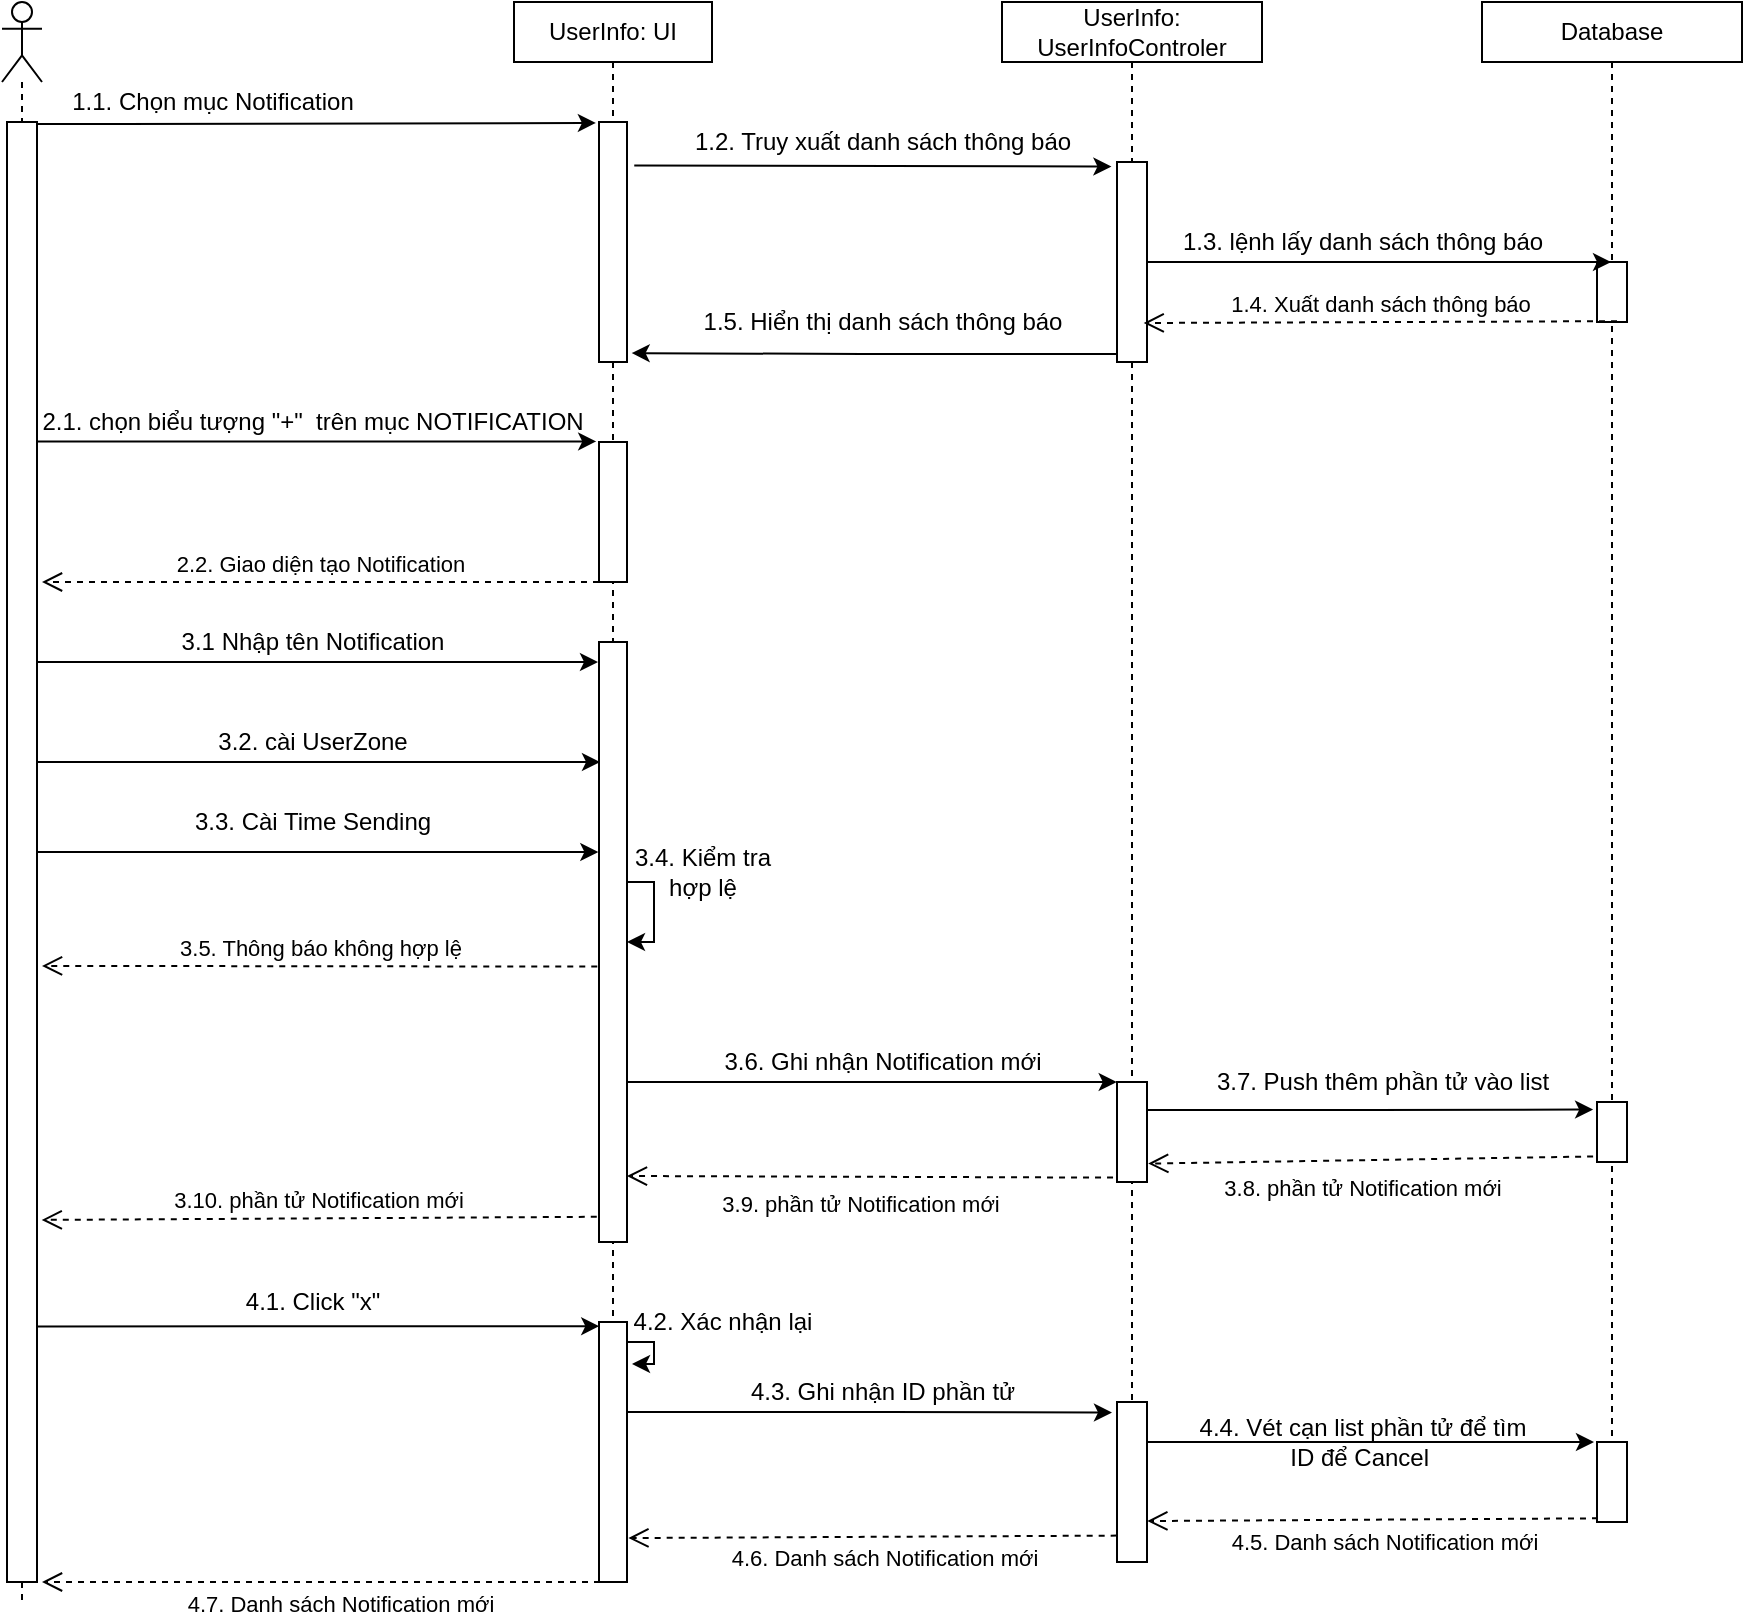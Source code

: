 <mxfile version="13.10.0" type="device"><diagram id="kgpKYQtTHZ0yAKxKKP6v" name="Page-1"><mxGraphModel dx="2031" dy="996" grid="1" gridSize="10" guides="1" tooltips="1" connect="1" arrows="1" fold="1" page="1" pageScale="1" pageWidth="850" pageHeight="1100" math="0" shadow="0"><root><mxCell id="0"/><mxCell id="1" parent="0"/><mxCell id="ZZMjoZreeCs_rjwU3A6A-3" value="" style="shape=umlLifeline;participant=umlActor;perimeter=lifelinePerimeter;whiteSpace=wrap;html=1;container=1;collapsible=0;recursiveResize=0;verticalAlign=top;spacingTop=36;outlineConnect=0;" parent="1" vertex="1"><mxGeometry x="70" y="40" width="20" height="800" as="geometry"/></mxCell><mxCell id="ZZMjoZreeCs_rjwU3A6A-4" value="" style="html=1;points=[];perimeter=orthogonalPerimeter;" parent="ZZMjoZreeCs_rjwU3A6A-3" vertex="1"><mxGeometry x="2.5" y="60" width="15" height="730" as="geometry"/></mxCell><mxCell id="ZZMjoZreeCs_rjwU3A6A-6" value="UserInfo: UI" style="shape=umlLifeline;perimeter=lifelinePerimeter;whiteSpace=wrap;html=1;container=1;collapsible=0;recursiveResize=0;outlineConnect=0;size=30;" parent="1" vertex="1"><mxGeometry x="326" y="40" width="99" height="790" as="geometry"/></mxCell><mxCell id="ZZMjoZreeCs_rjwU3A6A-10" value="" style="html=1;points=[];perimeter=orthogonalPerimeter;" parent="ZZMjoZreeCs_rjwU3A6A-6" vertex="1"><mxGeometry x="42.5" y="60" width="14" height="120" as="geometry"/></mxCell><mxCell id="ZZMjoZreeCs_rjwU3A6A-30" value="" style="html=1;points=[];perimeter=orthogonalPerimeter;" parent="ZZMjoZreeCs_rjwU3A6A-6" vertex="1"><mxGeometry x="42.5" y="320" width="14" height="300" as="geometry"/></mxCell><mxCell id="ZZMjoZreeCs_rjwU3A6A-45" value="" style="html=1;points=[];perimeter=orthogonalPerimeter;" parent="ZZMjoZreeCs_rjwU3A6A-6" vertex="1"><mxGeometry x="42.5" y="220" width="14" height="70" as="geometry"/></mxCell><mxCell id="loVQ10dZN8ndOhP9VWPE-13" style="edgeStyle=orthogonalEdgeStyle;rounded=0;orthogonalLoop=1;jettySize=auto;html=1;" parent="ZZMjoZreeCs_rjwU3A6A-6" source="ZZMjoZreeCs_rjwU3A6A-30" target="ZZMjoZreeCs_rjwU3A6A-30" edge="1"><mxGeometry relative="1" as="geometry"><mxPoint x="120" y="390" as="targetPoint"/><Array as="points"><mxPoint x="70" y="440"/><mxPoint x="70" y="470"/></Array></mxGeometry></mxCell><mxCell id="loVQ10dZN8ndOhP9VWPE-26" value="" style="html=1;points=[];perimeter=orthogonalPerimeter;" parent="ZZMjoZreeCs_rjwU3A6A-6" vertex="1"><mxGeometry x="42.5" y="660" width="14" height="130" as="geometry"/></mxCell><mxCell id="loVQ10dZN8ndOhP9VWPE-36" style="edgeStyle=orthogonalEdgeStyle;rounded=0;orthogonalLoop=1;jettySize=auto;html=1;" parent="ZZMjoZreeCs_rjwU3A6A-6" source="loVQ10dZN8ndOhP9VWPE-26" edge="1"><mxGeometry relative="1" as="geometry"><mxPoint x="59" y="681" as="targetPoint"/><Array as="points"><mxPoint x="70" y="670"/><mxPoint x="70" y="681"/><mxPoint x="59" y="681"/></Array></mxGeometry></mxCell><mxCell id="ZZMjoZreeCs_rjwU3A6A-12" value="UserInfo:&lt;br&gt;UserInfoControler" style="shape=umlLifeline;perimeter=lifelinePerimeter;whiteSpace=wrap;html=1;container=1;collapsible=0;recursiveResize=0;outlineConnect=0;size=30;" parent="1" vertex="1"><mxGeometry x="570" y="40" width="130" height="780" as="geometry"/></mxCell><mxCell id="ZZMjoZreeCs_rjwU3A6A-13" value="" style="html=1;points=[];perimeter=orthogonalPerimeter;" parent="ZZMjoZreeCs_rjwU3A6A-12" vertex="1"><mxGeometry x="57.5" y="80" width="15" height="100" as="geometry"/></mxCell><mxCell id="ZZMjoZreeCs_rjwU3A6A-32" value="" style="html=1;points=[];perimeter=orthogonalPerimeter;" parent="ZZMjoZreeCs_rjwU3A6A-12" vertex="1"><mxGeometry x="57.5" y="540" width="15" height="50" as="geometry"/></mxCell><mxCell id="loVQ10dZN8ndOhP9VWPE-30" value="" style="html=1;points=[];perimeter=orthogonalPerimeter;" parent="ZZMjoZreeCs_rjwU3A6A-12" vertex="1"><mxGeometry x="57.5" y="700" width="15" height="80" as="geometry"/></mxCell><mxCell id="ZZMjoZreeCs_rjwU3A6A-24" value="Database" style="shape=umlLifeline;perimeter=lifelinePerimeter;whiteSpace=wrap;html=1;container=1;collapsible=0;recursiveResize=0;outlineConnect=0;size=30;" parent="1" vertex="1"><mxGeometry x="810" y="40" width="130" height="760" as="geometry"/></mxCell><mxCell id="ZZMjoZreeCs_rjwU3A6A-37" value="" style="html=1;points=[];perimeter=orthogonalPerimeter;" parent="ZZMjoZreeCs_rjwU3A6A-24" vertex="1"><mxGeometry x="57.5" y="130" width="15" height="30" as="geometry"/></mxCell><mxCell id="loVQ10dZN8ndOhP9VWPE-19" value="" style="html=1;points=[];perimeter=orthogonalPerimeter;" parent="ZZMjoZreeCs_rjwU3A6A-24" vertex="1"><mxGeometry x="57.5" y="550" width="15" height="30" as="geometry"/></mxCell><mxCell id="loVQ10dZN8ndOhP9VWPE-33" value="" style="html=1;points=[];perimeter=orthogonalPerimeter;" parent="ZZMjoZreeCs_rjwU3A6A-24" vertex="1"><mxGeometry x="57.5" y="720" width="15" height="40" as="geometry"/></mxCell><mxCell id="ZZMjoZreeCs_rjwU3A6A-35" style="edgeStyle=orthogonalEdgeStyle;rounded=0;orthogonalLoop=1;jettySize=auto;html=1;" parent="1" source="ZZMjoZreeCs_rjwU3A6A-13" target="ZZMjoZreeCs_rjwU3A6A-24" edge="1"><mxGeometry relative="1" as="geometry"><mxPoint x="780" y="170" as="targetPoint"/><Array as="points"><mxPoint x="780" y="170"/><mxPoint x="780" y="170"/></Array></mxGeometry></mxCell><mxCell id="ZZMjoZreeCs_rjwU3A6A-36" value="1.3. lệnh lấy danh sách thông báo" style="text;html=1;align=center;verticalAlign=middle;resizable=0;points=[];autosize=1;" parent="1" vertex="1"><mxGeometry x="650" y="150" width="200" height="20" as="geometry"/></mxCell><mxCell id="ZZMjoZreeCs_rjwU3A6A-39" style="edgeStyle=orthogonalEdgeStyle;rounded=0;orthogonalLoop=1;jettySize=auto;html=1;entryX=-0.111;entryY=0.004;entryDx=0;entryDy=0;entryPerimeter=0;" parent="1" source="ZZMjoZreeCs_rjwU3A6A-4" target="ZZMjoZreeCs_rjwU3A6A-10" edge="1"><mxGeometry relative="1" as="geometry"><Array as="points"><mxPoint x="130" y="101"/><mxPoint x="130" y="101"/></Array></mxGeometry></mxCell><mxCell id="ZZMjoZreeCs_rjwU3A6A-40" value="1.1. Chọn mục Notification" style="text;html=1;align=center;verticalAlign=middle;resizable=0;points=[];autosize=1;" parent="1" vertex="1"><mxGeometry x="95" y="80" width="160" height="20" as="geometry"/></mxCell><mxCell id="ZZMjoZreeCs_rjwU3A6A-41" value="1.4. Xuất danh sách thông báo" style="html=1;verticalAlign=bottom;endArrow=open;dashed=1;endSize=8;exitX=0.667;exitY=0.986;exitDx=0;exitDy=0;exitPerimeter=0;entryX=0.889;entryY=0.025;entryDx=0;entryDy=0;entryPerimeter=0;" parent="1" source="ZZMjoZreeCs_rjwU3A6A-37" edge="1"><mxGeometry relative="1" as="geometry"><mxPoint x="440" y="200" as="sourcePoint"/><mxPoint x="640.835" y="200.5" as="targetPoint"/></mxGeometry></mxCell><mxCell id="ZZMjoZreeCs_rjwU3A6A-43" value="1.2. Truy xuất danh sách thông báo" style="text;html=1;align=center;verticalAlign=middle;resizable=0;points=[];autosize=1;" parent="1" vertex="1"><mxGeometry x="410" y="100" width="200" height="20" as="geometry"/></mxCell><mxCell id="ZZMjoZreeCs_rjwU3A6A-51" value="1.5. Hiển thị danh sách thông báo" style="text;html=1;align=center;verticalAlign=middle;resizable=0;points=[];autosize=1;" parent="1" vertex="1"><mxGeometry x="415" y="190" width="190" height="20" as="geometry"/></mxCell><mxCell id="loVQ10dZN8ndOhP9VWPE-1" style="edgeStyle=orthogonalEdgeStyle;rounded=0;orthogonalLoop=1;jettySize=auto;html=1;entryX=-0.1;entryY=-0.004;entryDx=0;entryDy=0;entryPerimeter=0;" parent="1" source="ZZMjoZreeCs_rjwU3A6A-4" target="ZZMjoZreeCs_rjwU3A6A-45" edge="1"><mxGeometry relative="1" as="geometry"><Array as="points"><mxPoint x="271" y="259"/></Array></mxGeometry></mxCell><mxCell id="loVQ10dZN8ndOhP9VWPE-2" value="2.1. chọn biểu tượng &quot;+&quot;&amp;nbsp; trên mục NOTIFICATION" style="text;html=1;align=center;verticalAlign=middle;resizable=0;points=[];autosize=1;" parent="1" vertex="1"><mxGeometry x="80" y="240" width="290" height="20" as="geometry"/></mxCell><mxCell id="loVQ10dZN8ndOhP9VWPE-4" style="edgeStyle=orthogonalEdgeStyle;rounded=0;orthogonalLoop=1;jettySize=auto;html=1;entryX=1.167;entryY=0.963;entryDx=0;entryDy=0;entryPerimeter=0;" parent="1" source="ZZMjoZreeCs_rjwU3A6A-13" target="ZZMjoZreeCs_rjwU3A6A-10" edge="1"><mxGeometry relative="1" as="geometry"><Array as="points"><mxPoint x="500" y="216"/><mxPoint x="500" y="216"/></Array></mxGeometry></mxCell><mxCell id="loVQ10dZN8ndOhP9VWPE-5" value="2.2. Giao diện tạo Notification" style="html=1;verticalAlign=bottom;endArrow=open;dashed=1;endSize=8;" parent="1" source="ZZMjoZreeCs_rjwU3A6A-45" edge="1"><mxGeometry x="0.014" relative="1" as="geometry"><mxPoint x="170" y="330" as="sourcePoint"/><mxPoint x="90" y="330" as="targetPoint"/><mxPoint x="1" as="offset"/></mxGeometry></mxCell><mxCell id="loVQ10dZN8ndOhP9VWPE-6" style="edgeStyle=orthogonalEdgeStyle;rounded=0;orthogonalLoop=1;jettySize=auto;html=1;" parent="1" source="ZZMjoZreeCs_rjwU3A6A-4" edge="1"><mxGeometry relative="1" as="geometry"><Array as="points"><mxPoint x="368" y="370"/></Array><mxPoint x="368" y="370" as="targetPoint"/></mxGeometry></mxCell><mxCell id="loVQ10dZN8ndOhP9VWPE-7" value="3.1 Nhập tên Notification" style="text;html=1;align=center;verticalAlign=middle;resizable=0;points=[];autosize=1;" parent="1" vertex="1"><mxGeometry x="150" y="350" width="150" height="20" as="geometry"/></mxCell><mxCell id="loVQ10dZN8ndOhP9VWPE-8" style="edgeStyle=orthogonalEdgeStyle;rounded=0;orthogonalLoop=1;jettySize=auto;html=1;" parent="1" source="ZZMjoZreeCs_rjwU3A6A-4" edge="1"><mxGeometry relative="1" as="geometry"><mxPoint x="369" y="420" as="targetPoint"/><Array as="points"><mxPoint x="369" y="420"/></Array></mxGeometry></mxCell><mxCell id="loVQ10dZN8ndOhP9VWPE-9" value="3.2. cài UserZone" style="text;html=1;align=center;verticalAlign=middle;resizable=0;points=[];autosize=1;" parent="1" vertex="1"><mxGeometry x="170" y="400" width="110" height="20" as="geometry"/></mxCell><mxCell id="loVQ10dZN8ndOhP9VWPE-11" style="edgeStyle=orthogonalEdgeStyle;rounded=0;orthogonalLoop=1;jettySize=auto;html=1;entryX=-0.024;entryY=0.35;entryDx=0;entryDy=0;entryPerimeter=0;" parent="1" source="ZZMjoZreeCs_rjwU3A6A-4" target="ZZMjoZreeCs_rjwU3A6A-30" edge="1"><mxGeometry relative="1" as="geometry"><mxPoint x="360" y="465" as="targetPoint"/><Array as="points"/></mxGeometry></mxCell><mxCell id="loVQ10dZN8ndOhP9VWPE-12" value="3.3. Cài Time Sending" style="text;html=1;align=center;verticalAlign=middle;resizable=0;points=[];autosize=1;" parent="1" vertex="1"><mxGeometry x="160" y="440" width="130" height="20" as="geometry"/></mxCell><mxCell id="loVQ10dZN8ndOhP9VWPE-14" value="3.4. Kiểm tra &lt;br&gt;hợp lệ" style="text;html=1;align=center;verticalAlign=middle;resizable=0;points=[];autosize=1;" parent="1" vertex="1"><mxGeometry x="380" y="460" width="80" height="30" as="geometry"/></mxCell><mxCell id="loVQ10dZN8ndOhP9VWPE-15" value="3.5. Thông báo không hợp lệ" style="html=1;verticalAlign=bottom;endArrow=open;dashed=1;endSize=8;exitX=-0.062;exitY=0.541;exitDx=0;exitDy=0;exitPerimeter=0;entryX=1.167;entryY=0.578;entryDx=0;entryDy=0;entryPerimeter=0;" parent="1" source="ZZMjoZreeCs_rjwU3A6A-30" target="ZZMjoZreeCs_rjwU3A6A-4" edge="1"><mxGeometry relative="1" as="geometry"><mxPoint x="225" y="480" as="sourcePoint"/><mxPoint x="100" y="522" as="targetPoint"/></mxGeometry></mxCell><mxCell id="loVQ10dZN8ndOhP9VWPE-16" style="edgeStyle=orthogonalEdgeStyle;rounded=0;orthogonalLoop=1;jettySize=auto;html=1;entryX=-0.009;entryY=0;entryDx=0;entryDy=0;entryPerimeter=0;" parent="1" source="ZZMjoZreeCs_rjwU3A6A-30" target="ZZMjoZreeCs_rjwU3A6A-32" edge="1"><mxGeometry relative="1" as="geometry"><Array as="points"><mxPoint x="510" y="580"/><mxPoint x="510" y="580"/></Array><mxPoint x="620" y="580" as="targetPoint"/></mxGeometry></mxCell><mxCell id="loVQ10dZN8ndOhP9VWPE-17" value="3.6. Ghi nhận Notification mới" style="text;html=1;align=center;verticalAlign=middle;resizable=0;points=[];autosize=1;" parent="1" vertex="1"><mxGeometry x="425" y="560" width="170" height="20" as="geometry"/></mxCell><mxCell id="loVQ10dZN8ndOhP9VWPE-18" style="edgeStyle=orthogonalEdgeStyle;rounded=0;orthogonalLoop=1;jettySize=auto;html=1;entryX=-0.13;entryY=0.126;entryDx=0;entryDy=0;entryPerimeter=0;exitX=1;exitY=0.485;exitDx=0;exitDy=0;exitPerimeter=0;" parent="1" source="ZZMjoZreeCs_rjwU3A6A-32" target="loVQ10dZN8ndOhP9VWPE-19" edge="1"><mxGeometry relative="1" as="geometry"><mxPoint x="730" y="510" as="targetPoint"/><Array as="points"><mxPoint x="643" y="594"/><mxPoint x="755" y="594"/></Array></mxGeometry></mxCell><mxCell id="loVQ10dZN8ndOhP9VWPE-20" value="3.7. Push thêm phần tử vào list" style="text;html=1;align=center;verticalAlign=middle;resizable=0;points=[];autosize=1;" parent="1" vertex="1"><mxGeometry x="670" y="570" width="180" height="20" as="geometry"/></mxCell><mxCell id="loVQ10dZN8ndOhP9VWPE-23" value="3.8. phần tử Notification mới" style="html=1;verticalAlign=bottom;endArrow=open;dashed=1;endSize=8;exitX=-0.13;exitY=0.908;exitDx=0;exitDy=0;exitPerimeter=0;entryX=1.04;entryY=0.816;entryDx=0;entryDy=0;entryPerimeter=0;" parent="1" source="loVQ10dZN8ndOhP9VWPE-19" target="ZZMjoZreeCs_rjwU3A6A-32" edge="1"><mxGeometry x="0.039" y="23" relative="1" as="geometry"><mxPoint x="630" y="490" as="sourcePoint"/><mxPoint x="650" y="537" as="targetPoint"/><mxPoint as="offset"/></mxGeometry></mxCell><mxCell id="loVQ10dZN8ndOhP9VWPE-24" value="3.9. phần tử Notification mới" style="html=1;verticalAlign=bottom;endArrow=open;dashed=1;endSize=8;exitX=-0.132;exitY=0.956;exitDx=0;exitDy=0;exitPerimeter=0;entryX=0.997;entryY=0.89;entryDx=0;entryDy=0;entryPerimeter=0;" parent="1" source="ZZMjoZreeCs_rjwU3A6A-32" target="ZZMjoZreeCs_rjwU3A6A-30" edge="1"><mxGeometry x="0.039" y="23" relative="1" as="geometry"><mxPoint x="550" y="547" as="sourcePoint"/><mxPoint x="400" y="627" as="targetPoint"/><mxPoint as="offset"/></mxGeometry></mxCell><mxCell id="loVQ10dZN8ndOhP9VWPE-25" value="3.10. phần tử Notification mới" style="html=1;verticalAlign=bottom;endArrow=open;dashed=1;endSize=8;entryX=1.157;entryY=0.752;entryDx=0;entryDy=0;entryPerimeter=0;exitX=-0.079;exitY=0.958;exitDx=0;exitDy=0;exitPerimeter=0;" parent="1" source="ZZMjoZreeCs_rjwU3A6A-30" target="ZZMjoZreeCs_rjwU3A6A-4" edge="1"><mxGeometry relative="1" as="geometry"><mxPoint x="270" y="570" as="sourcePoint"/><mxPoint x="90.0" y="570.2" as="targetPoint"/><mxPoint as="offset"/></mxGeometry></mxCell><mxCell id="loVQ10dZN8ndOhP9VWPE-31" style="edgeStyle=orthogonalEdgeStyle;rounded=0;orthogonalLoop=1;jettySize=auto;html=1;entryX=-0.167;entryY=0.066;entryDx=0;entryDy=0;entryPerimeter=0;exitX=1.033;exitY=0.346;exitDx=0;exitDy=0;exitPerimeter=0;" parent="1" source="loVQ10dZN8ndOhP9VWPE-26" target="loVQ10dZN8ndOhP9VWPE-30" edge="1"><mxGeometry relative="1" as="geometry"><mxPoint x="557" y="745" as="targetPoint"/><Array as="points"><mxPoint x="512" y="745"/></Array><mxPoint x="400" y="745" as="sourcePoint"/></mxGeometry></mxCell><mxCell id="loVQ10dZN8ndOhP9VWPE-28" value="" style="endArrow=classic;html=1;entryX=0.008;entryY=0.016;entryDx=0;entryDy=0;entryPerimeter=0;exitX=1.022;exitY=0.788;exitDx=0;exitDy=0;exitPerimeter=0;" parent="1" target="loVQ10dZN8ndOhP9VWPE-26" edge="1"><mxGeometry width="50" height="50" relative="1" as="geometry"><mxPoint x="87.83" y="702.2" as="sourcePoint"/><mxPoint x="270" y="711" as="targetPoint"/></mxGeometry></mxCell><mxCell id="loVQ10dZN8ndOhP9VWPE-29" value="4.1. Click &quot;x&quot;" style="text;html=1;align=center;verticalAlign=middle;resizable=0;points=[];autosize=1;" parent="1" vertex="1"><mxGeometry x="185" y="680" width="80" height="20" as="geometry"/></mxCell><mxCell id="loVQ10dZN8ndOhP9VWPE-32" value="4.3. Ghi nhận ID phần tử" style="text;html=1;align=center;verticalAlign=middle;resizable=0;points=[];autosize=1;" parent="1" vertex="1"><mxGeometry x="435" y="725" width="150" height="20" as="geometry"/></mxCell><mxCell id="loVQ10dZN8ndOhP9VWPE-35" value="4.4. Vét cạn list phần tử để tìm &lt;br&gt;ID để Cancel&amp;nbsp;" style="text;html=1;align=center;verticalAlign=middle;resizable=0;points=[];autosize=1;" parent="1" vertex="1"><mxGeometry x="660" y="745" width="180" height="30" as="geometry"/></mxCell><mxCell id="loVQ10dZN8ndOhP9VWPE-37" value="4.2. Xác nhận lại" style="text;html=1;align=center;verticalAlign=middle;resizable=0;points=[];autosize=1;" parent="1" vertex="1"><mxGeometry x="380" y="690" width="100" height="20" as="geometry"/></mxCell><mxCell id="loVQ10dZN8ndOhP9VWPE-38" style="edgeStyle=orthogonalEdgeStyle;rounded=0;orthogonalLoop=1;jettySize=auto;html=1;" parent="1" source="loVQ10dZN8ndOhP9VWPE-30" edge="1"><mxGeometry relative="1" as="geometry"><mxPoint x="866" y="760" as="targetPoint"/><Array as="points"><mxPoint x="700" y="760"/><mxPoint x="700" y="760"/></Array></mxGeometry></mxCell><mxCell id="loVQ10dZN8ndOhP9VWPE-40" value="4.5. Danh sách Notification mới" style="html=1;verticalAlign=bottom;endArrow=open;dashed=1;endSize=8;exitX=0.033;exitY=0.954;exitDx=0;exitDy=0;exitPerimeter=0;entryX=1.011;entryY=0.744;entryDx=0;entryDy=0;entryPerimeter=0;" parent="1" source="loVQ10dZN8ndOhP9VWPE-33" target="loVQ10dZN8ndOhP9VWPE-30" edge="1"><mxGeometry x="-0.047" y="20" relative="1" as="geometry"><mxPoint x="720" y="790" as="sourcePoint"/><mxPoint x="640" y="790" as="targetPoint"/><mxPoint as="offset"/></mxGeometry></mxCell><mxCell id="loVQ10dZN8ndOhP9VWPE-42" value="4.6. Danh sách Notification mới" style="html=1;verticalAlign=bottom;endArrow=open;dashed=1;endSize=8;exitX=-0.011;exitY=0.835;exitDx=0;exitDy=0;exitPerimeter=0;entryX=1.05;entryY=0.831;entryDx=0;entryDy=0;entryPerimeter=0;" parent="1" source="loVQ10dZN8ndOhP9VWPE-30" target="loVQ10dZN8ndOhP9VWPE-26" edge="1"><mxGeometry x="-0.047" y="20" relative="1" as="geometry"><mxPoint x="620" y="808" as="sourcePoint"/><mxPoint x="390" y="808" as="targetPoint"/><mxPoint as="offset"/></mxGeometry></mxCell><mxCell id="loVQ10dZN8ndOhP9VWPE-43" value="4.7. Danh sách Notification mới" style="html=1;verticalAlign=bottom;endArrow=open;dashed=1;endSize=8;" parent="1" edge="1"><mxGeometry x="-0.047" y="20" relative="1" as="geometry"><mxPoint x="375" y="830.0" as="sourcePoint"/><mxPoint x="90" y="830" as="targetPoint"/><mxPoint as="offset"/></mxGeometry></mxCell><mxCell id="p4p_YiwJi7fL9iFgo0Hp-2" value="" style="endArrow=classic;html=1;entryX=-0.186;entryY=0.023;entryDx=0;entryDy=0;entryPerimeter=0;exitX=1.26;exitY=0.181;exitDx=0;exitDy=0;exitPerimeter=0;" parent="1" source="ZZMjoZreeCs_rjwU3A6A-10" target="ZZMjoZreeCs_rjwU3A6A-13" edge="1"><mxGeometry width="50" height="50" relative="1" as="geometry"><mxPoint x="290" y="310" as="sourcePoint"/><mxPoint x="510" y="280" as="targetPoint"/></mxGeometry></mxCell></root></mxGraphModel></diagram></mxfile>